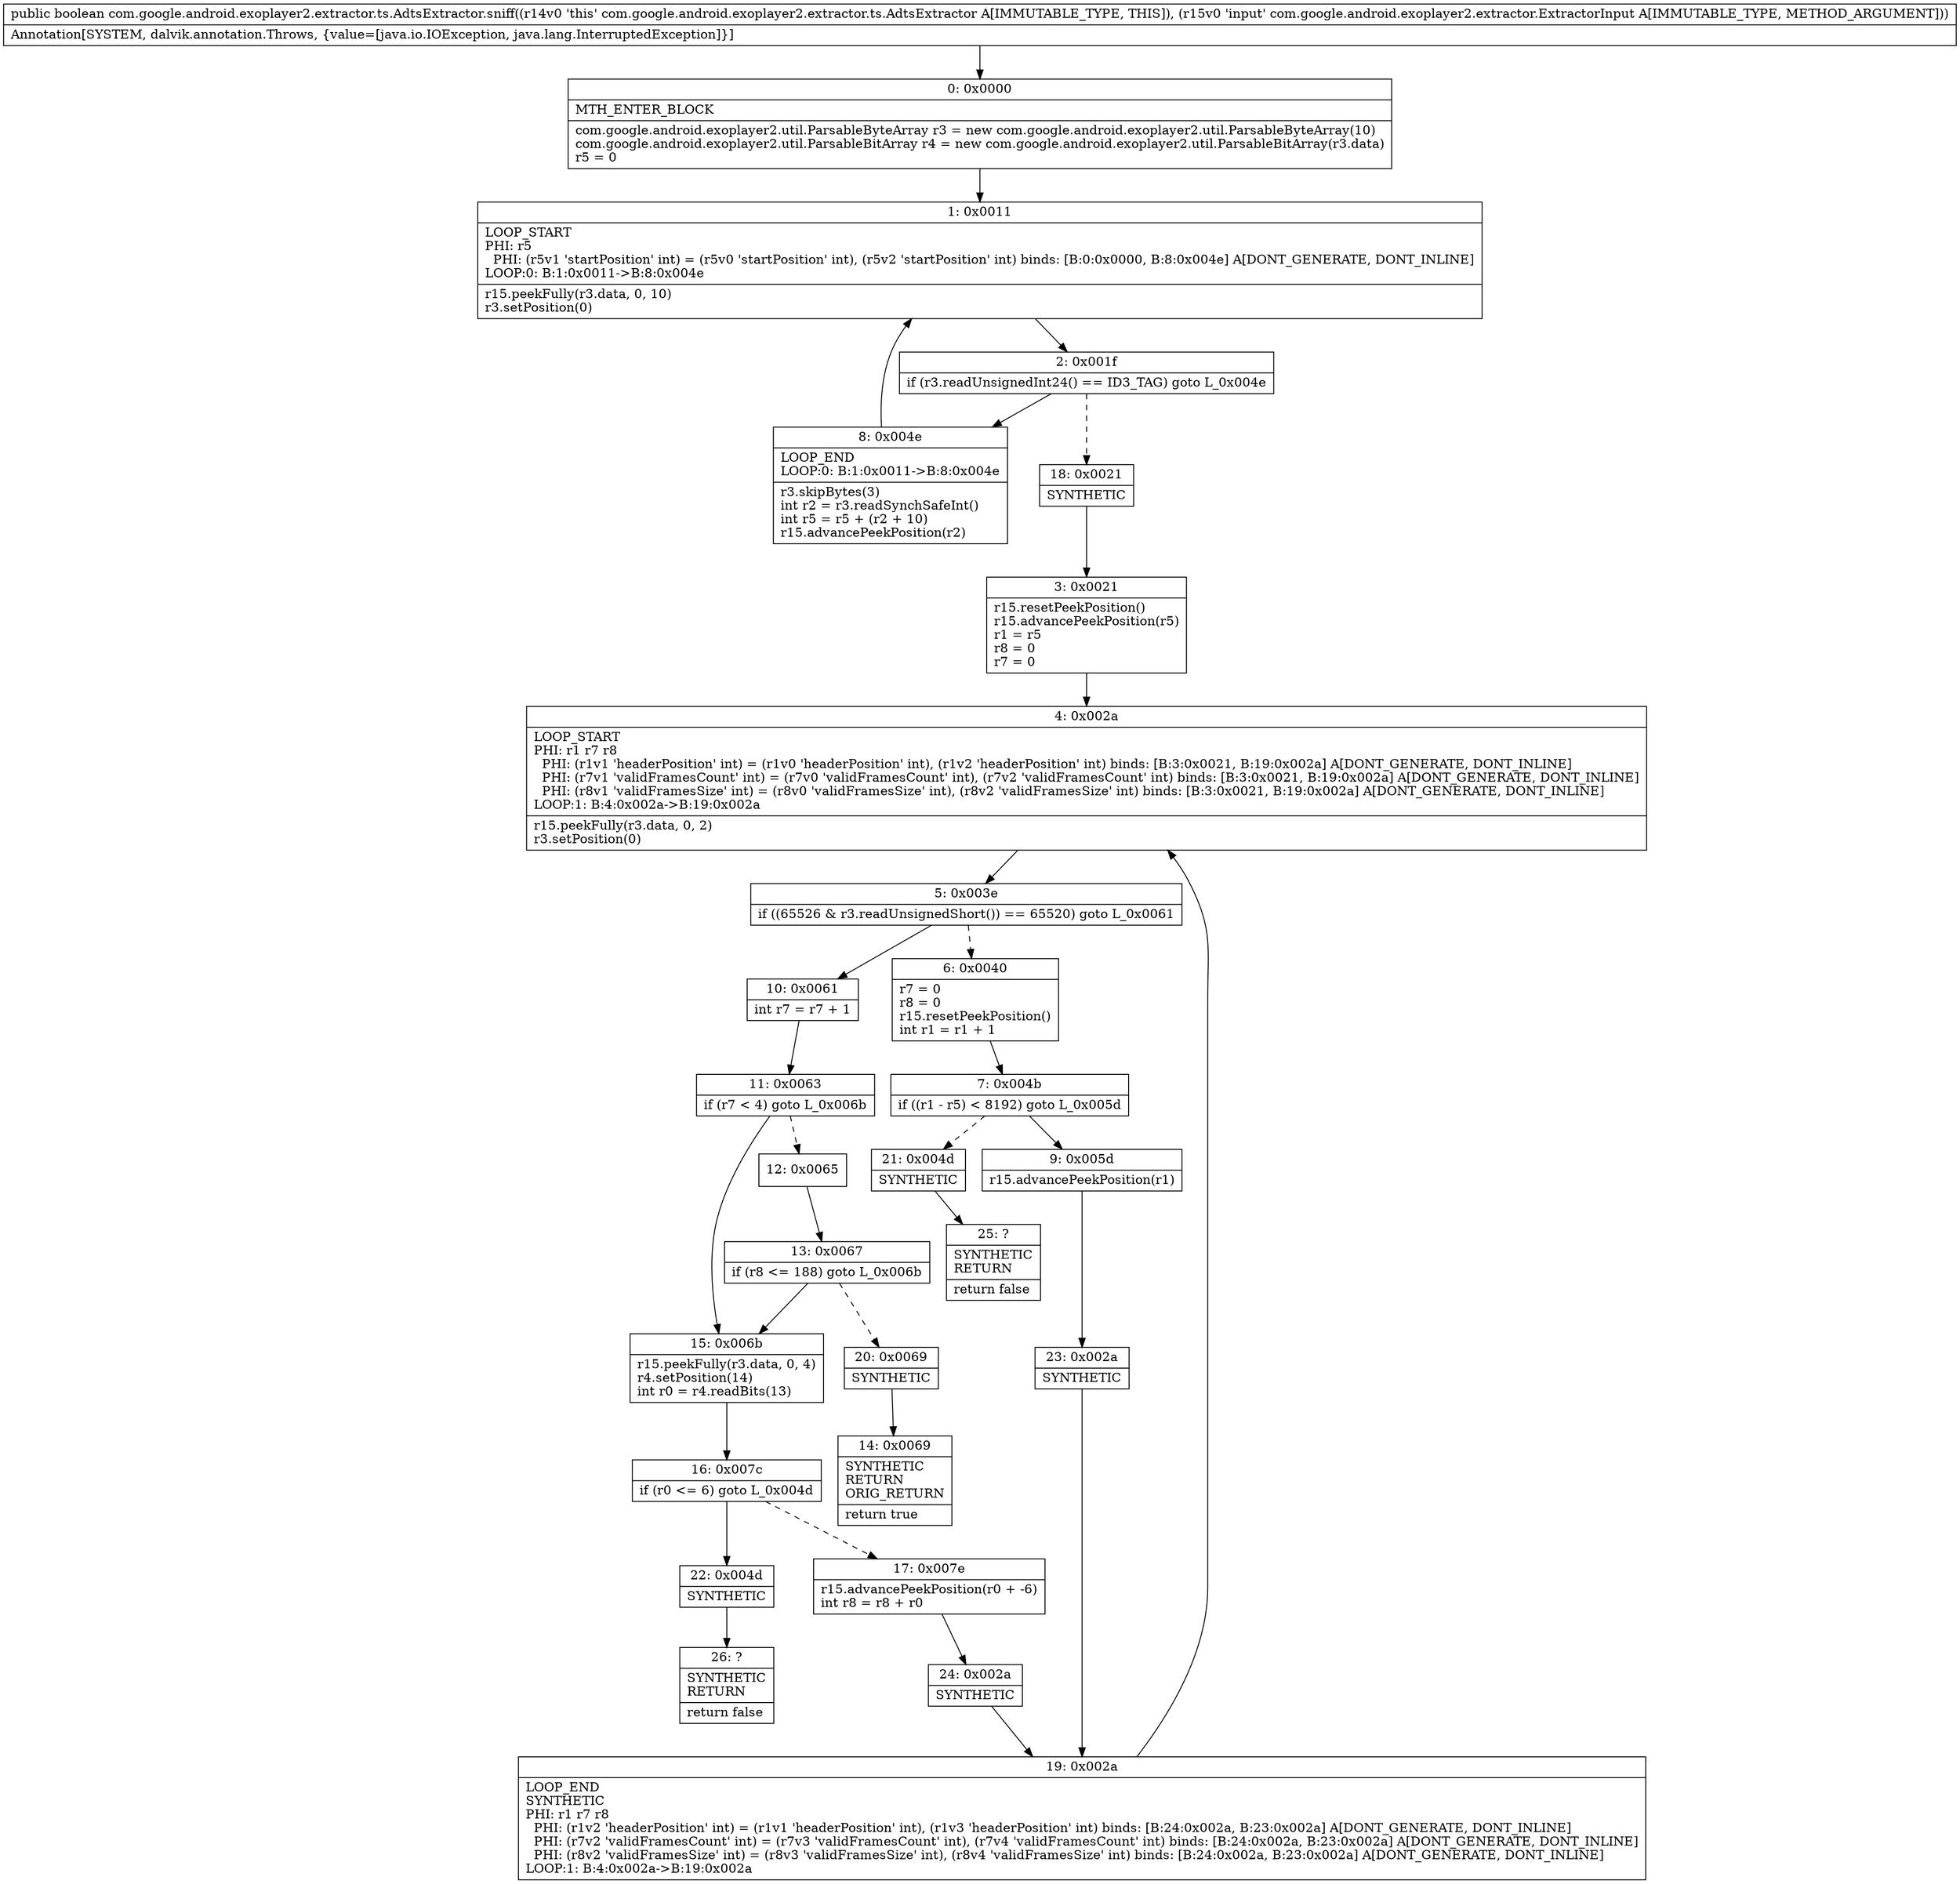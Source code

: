 digraph "CFG forcom.google.android.exoplayer2.extractor.ts.AdtsExtractor.sniff(Lcom\/google\/android\/exoplayer2\/extractor\/ExtractorInput;)Z" {
Node_0 [shape=record,label="{0\:\ 0x0000|MTH_ENTER_BLOCK\l|com.google.android.exoplayer2.util.ParsableByteArray r3 = new com.google.android.exoplayer2.util.ParsableByteArray(10)\lcom.google.android.exoplayer2.util.ParsableBitArray r4 = new com.google.android.exoplayer2.util.ParsableBitArray(r3.data)\lr5 = 0\l}"];
Node_1 [shape=record,label="{1\:\ 0x0011|LOOP_START\lPHI: r5 \l  PHI: (r5v1 'startPosition' int) = (r5v0 'startPosition' int), (r5v2 'startPosition' int) binds: [B:0:0x0000, B:8:0x004e] A[DONT_GENERATE, DONT_INLINE]\lLOOP:0: B:1:0x0011\-\>B:8:0x004e\l|r15.peekFully(r3.data, 0, 10)\lr3.setPosition(0)\l}"];
Node_2 [shape=record,label="{2\:\ 0x001f|if (r3.readUnsignedInt24() == ID3_TAG) goto L_0x004e\l}"];
Node_3 [shape=record,label="{3\:\ 0x0021|r15.resetPeekPosition()\lr15.advancePeekPosition(r5)\lr1 = r5\lr8 = 0\lr7 = 0\l}"];
Node_4 [shape=record,label="{4\:\ 0x002a|LOOP_START\lPHI: r1 r7 r8 \l  PHI: (r1v1 'headerPosition' int) = (r1v0 'headerPosition' int), (r1v2 'headerPosition' int) binds: [B:3:0x0021, B:19:0x002a] A[DONT_GENERATE, DONT_INLINE]\l  PHI: (r7v1 'validFramesCount' int) = (r7v0 'validFramesCount' int), (r7v2 'validFramesCount' int) binds: [B:3:0x0021, B:19:0x002a] A[DONT_GENERATE, DONT_INLINE]\l  PHI: (r8v1 'validFramesSize' int) = (r8v0 'validFramesSize' int), (r8v2 'validFramesSize' int) binds: [B:3:0x0021, B:19:0x002a] A[DONT_GENERATE, DONT_INLINE]\lLOOP:1: B:4:0x002a\-\>B:19:0x002a\l|r15.peekFully(r3.data, 0, 2)\lr3.setPosition(0)\l}"];
Node_5 [shape=record,label="{5\:\ 0x003e|if ((65526 & r3.readUnsignedShort()) == 65520) goto L_0x0061\l}"];
Node_6 [shape=record,label="{6\:\ 0x0040|r7 = 0\lr8 = 0\lr15.resetPeekPosition()\lint r1 = r1 + 1\l}"];
Node_7 [shape=record,label="{7\:\ 0x004b|if ((r1 \- r5) \< 8192) goto L_0x005d\l}"];
Node_8 [shape=record,label="{8\:\ 0x004e|LOOP_END\lLOOP:0: B:1:0x0011\-\>B:8:0x004e\l|r3.skipBytes(3)\lint r2 = r3.readSynchSafeInt()\lint r5 = r5 + (r2 + 10)\lr15.advancePeekPosition(r2)\l}"];
Node_9 [shape=record,label="{9\:\ 0x005d|r15.advancePeekPosition(r1)\l}"];
Node_10 [shape=record,label="{10\:\ 0x0061|int r7 = r7 + 1\l}"];
Node_11 [shape=record,label="{11\:\ 0x0063|if (r7 \< 4) goto L_0x006b\l}"];
Node_12 [shape=record,label="{12\:\ 0x0065}"];
Node_13 [shape=record,label="{13\:\ 0x0067|if (r8 \<= 188) goto L_0x006b\l}"];
Node_14 [shape=record,label="{14\:\ 0x0069|SYNTHETIC\lRETURN\lORIG_RETURN\l|return true\l}"];
Node_15 [shape=record,label="{15\:\ 0x006b|r15.peekFully(r3.data, 0, 4)\lr4.setPosition(14)\lint r0 = r4.readBits(13)\l}"];
Node_16 [shape=record,label="{16\:\ 0x007c|if (r0 \<= 6) goto L_0x004d\l}"];
Node_17 [shape=record,label="{17\:\ 0x007e|r15.advancePeekPosition(r0 + \-6)\lint r8 = r8 + r0\l}"];
Node_18 [shape=record,label="{18\:\ 0x0021|SYNTHETIC\l}"];
Node_19 [shape=record,label="{19\:\ 0x002a|LOOP_END\lSYNTHETIC\lPHI: r1 r7 r8 \l  PHI: (r1v2 'headerPosition' int) = (r1v1 'headerPosition' int), (r1v3 'headerPosition' int) binds: [B:24:0x002a, B:23:0x002a] A[DONT_GENERATE, DONT_INLINE]\l  PHI: (r7v2 'validFramesCount' int) = (r7v3 'validFramesCount' int), (r7v4 'validFramesCount' int) binds: [B:24:0x002a, B:23:0x002a] A[DONT_GENERATE, DONT_INLINE]\l  PHI: (r8v2 'validFramesSize' int) = (r8v3 'validFramesSize' int), (r8v4 'validFramesSize' int) binds: [B:24:0x002a, B:23:0x002a] A[DONT_GENERATE, DONT_INLINE]\lLOOP:1: B:4:0x002a\-\>B:19:0x002a\l}"];
Node_20 [shape=record,label="{20\:\ 0x0069|SYNTHETIC\l}"];
Node_21 [shape=record,label="{21\:\ 0x004d|SYNTHETIC\l}"];
Node_22 [shape=record,label="{22\:\ 0x004d|SYNTHETIC\l}"];
Node_23 [shape=record,label="{23\:\ 0x002a|SYNTHETIC\l}"];
Node_24 [shape=record,label="{24\:\ 0x002a|SYNTHETIC\l}"];
Node_25 [shape=record,label="{25\:\ ?|SYNTHETIC\lRETURN\l|return false\l}"];
Node_26 [shape=record,label="{26\:\ ?|SYNTHETIC\lRETURN\l|return false\l}"];
MethodNode[shape=record,label="{public boolean com.google.android.exoplayer2.extractor.ts.AdtsExtractor.sniff((r14v0 'this' com.google.android.exoplayer2.extractor.ts.AdtsExtractor A[IMMUTABLE_TYPE, THIS]), (r15v0 'input' com.google.android.exoplayer2.extractor.ExtractorInput A[IMMUTABLE_TYPE, METHOD_ARGUMENT]))  | Annotation[SYSTEM, dalvik.annotation.Throws, \{value=[java.io.IOException, java.lang.InterruptedException]\}]\l}"];
MethodNode -> Node_0;
Node_0 -> Node_1;
Node_1 -> Node_2;
Node_2 -> Node_8;
Node_2 -> Node_18[style=dashed];
Node_3 -> Node_4;
Node_4 -> Node_5;
Node_5 -> Node_6[style=dashed];
Node_5 -> Node_10;
Node_6 -> Node_7;
Node_7 -> Node_9;
Node_7 -> Node_21[style=dashed];
Node_8 -> Node_1;
Node_9 -> Node_23;
Node_10 -> Node_11;
Node_11 -> Node_12[style=dashed];
Node_11 -> Node_15;
Node_12 -> Node_13;
Node_13 -> Node_15;
Node_13 -> Node_20[style=dashed];
Node_15 -> Node_16;
Node_16 -> Node_17[style=dashed];
Node_16 -> Node_22;
Node_17 -> Node_24;
Node_18 -> Node_3;
Node_19 -> Node_4;
Node_20 -> Node_14;
Node_21 -> Node_25;
Node_22 -> Node_26;
Node_23 -> Node_19;
Node_24 -> Node_19;
}

